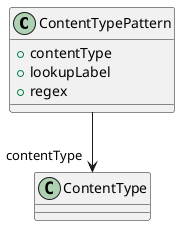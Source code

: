 @startuml
class ContentTypePattern {
+contentType
+lookupLabel
+regex

}
ContentTypePattern -d-> "contentType" ContentType

@enduml